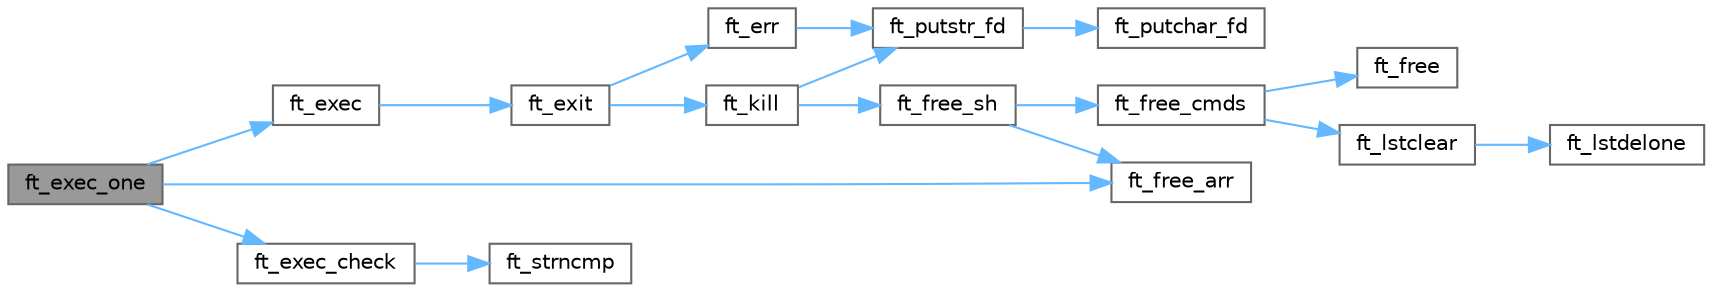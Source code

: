 digraph "ft_exec_one"
{
 // LATEX_PDF_SIZE
  bgcolor="transparent";
  edge [fontname=Helvetica,fontsize=10,labelfontname=Helvetica,labelfontsize=10];
  node [fontname=Helvetica,fontsize=10,shape=box,height=0.2,width=0.4];
  rankdir="LR";
  Node1 [id="Node000001",label="ft_exec_one",height=0.2,width=0.4,color="gray40", fillcolor="grey60", style="filled", fontcolor="black",tooltip=" "];
  Node1 -> Node2 [id="edge1_Node000001_Node000002",color="steelblue1",style="solid",tooltip=" "];
  Node2 [id="Node000002",label="ft_exec",height=0.2,width=0.4,color="grey40", fillcolor="white", style="filled",URL="$group__execute.html#gad3b39cfb9b09c488770e364d1e388c20",tooltip="Execute one builtin command."];
  Node2 -> Node3 [id="edge2_Node000002_Node000003",color="steelblue1",style="solid",tooltip=" "];
  Node3 [id="Node000003",label="ft_exit",height=0.2,width=0.4,color="grey40", fillcolor="white", style="filled",URL="$group__exit.html#ga241707b4d3106b7ee76048b8c8198617",tooltip="exit built-in"];
  Node3 -> Node4 [id="edge3_Node000003_Node000004",color="steelblue1",style="solid",tooltip=" "];
  Node4 [id="Node000004",label="ft_err",height=0.2,width=0.4,color="grey40", fillcolor="white", style="filled",URL="$group__error.html#gac47de99d45d512bc26c9d02d999b2ae8",tooltip="Error printing."];
  Node4 -> Node5 [id="edge4_Node000004_Node000005",color="steelblue1",style="solid",tooltip=" "];
  Node5 [id="Node000005",label="ft_putstr_fd",height=0.2,width=0.4,color="grey40", fillcolor="white", style="filled",URL="$ft__putstr__fd_8c.html#a00b0638f31a75c7a30f77f33888bfb73",tooltip=" "];
  Node5 -> Node6 [id="edge5_Node000005_Node000006",color="steelblue1",style="solid",tooltip=" "];
  Node6 [id="Node000006",label="ft_putchar_fd",height=0.2,width=0.4,color="grey40", fillcolor="white", style="filled",URL="$ft__putchar__fd_8c.html#a03ef80b25dc4a521379fa92ad97bad21",tooltip=" "];
  Node3 -> Node7 [id="edge6_Node000003_Node000007",color="steelblue1",style="solid",tooltip=" "];
  Node7 [id="Node000007",label="ft_kill",height=0.2,width=0.4,color="grey40", fillcolor="white", style="filled",URL="$group__exit.html#ga7f0869877566363c4940d95371ccdb9a",tooltip="exit built-in"];
  Node7 -> Node8 [id="edge7_Node000007_Node000008",color="steelblue1",style="solid",tooltip=" "];
  Node8 [id="Node000008",label="ft_free_sh",height=0.2,width=0.4,color="grey40", fillcolor="white", style="filled",URL="$group__free.html#ga34be19ddf8f6cad72f9d23ffc1a622e2",tooltip="Handles freeing memory."];
  Node8 -> Node9 [id="edge8_Node000008_Node000009",color="steelblue1",style="solid",tooltip=" "];
  Node9 [id="Node000009",label="ft_free_arr",height=0.2,width=0.4,color="grey40", fillcolor="white", style="filled",URL="$group__free.html#gafbde791271df7b9cef099f5a2df640c1",tooltip=" "];
  Node8 -> Node10 [id="edge9_Node000008_Node000010",color="steelblue1",style="solid",tooltip=" "];
  Node10 [id="Node000010",label="ft_free_cmds",height=0.2,width=0.4,color="grey40", fillcolor="white", style="filled",URL="$group__free.html#gaaefd9a2b2e8298ba86dcfae92e927153",tooltip=" "];
  Node10 -> Node11 [id="edge10_Node000010_Node000011",color="steelblue1",style="solid",tooltip=" "];
  Node11 [id="Node000011",label="ft_free",height=0.2,width=0.4,color="grey40", fillcolor="white", style="filled",URL="$ft__free_8c.html#aa1fa5092f17c4da4ee3f45bd33f44250",tooltip="Free a pointer and set it to NULL."];
  Node10 -> Node12 [id="edge11_Node000010_Node000012",color="steelblue1",style="solid",tooltip=" "];
  Node12 [id="Node000012",label="ft_lstclear",height=0.2,width=0.4,color="grey40", fillcolor="white", style="filled",URL="$ft__lstclear_8c.html#a6e900cfaea2857bbf490f3105e38da93",tooltip=" "];
  Node12 -> Node13 [id="edge12_Node000012_Node000013",color="steelblue1",style="solid",tooltip=" "];
  Node13 [id="Node000013",label="ft_lstdelone",height=0.2,width=0.4,color="grey40", fillcolor="white", style="filled",URL="$ft__lstdelone_8c.html#a5a9f8525fb79e5334890c0aaebc82f69",tooltip=" "];
  Node7 -> Node5 [id="edge13_Node000007_Node000005",color="steelblue1",style="solid",tooltip=" "];
  Node1 -> Node14 [id="edge14_Node000001_Node000014",color="steelblue1",style="solid",tooltip=" "];
  Node14 [id="Node000014",label="ft_exec_check",height=0.2,width=0.4,color="grey40", fillcolor="white", style="filled",URL="$group__minishell.html#gabd473847c89609ad905e360ed405eddd",tooltip=" "];
  Node14 -> Node15 [id="edge15_Node000014_Node000015",color="steelblue1",style="solid",tooltip=" "];
  Node15 [id="Node000015",label="ft_strncmp",height=0.2,width=0.4,color="grey40", fillcolor="white", style="filled",URL="$ft__strncmp_8c.html#a9d2fe792187aa4ed08e5864fb2c4d6dc",tooltip=" "];
  Node1 -> Node9 [id="edge16_Node000001_Node000009",color="steelblue1",style="solid",tooltip=" "];
}
